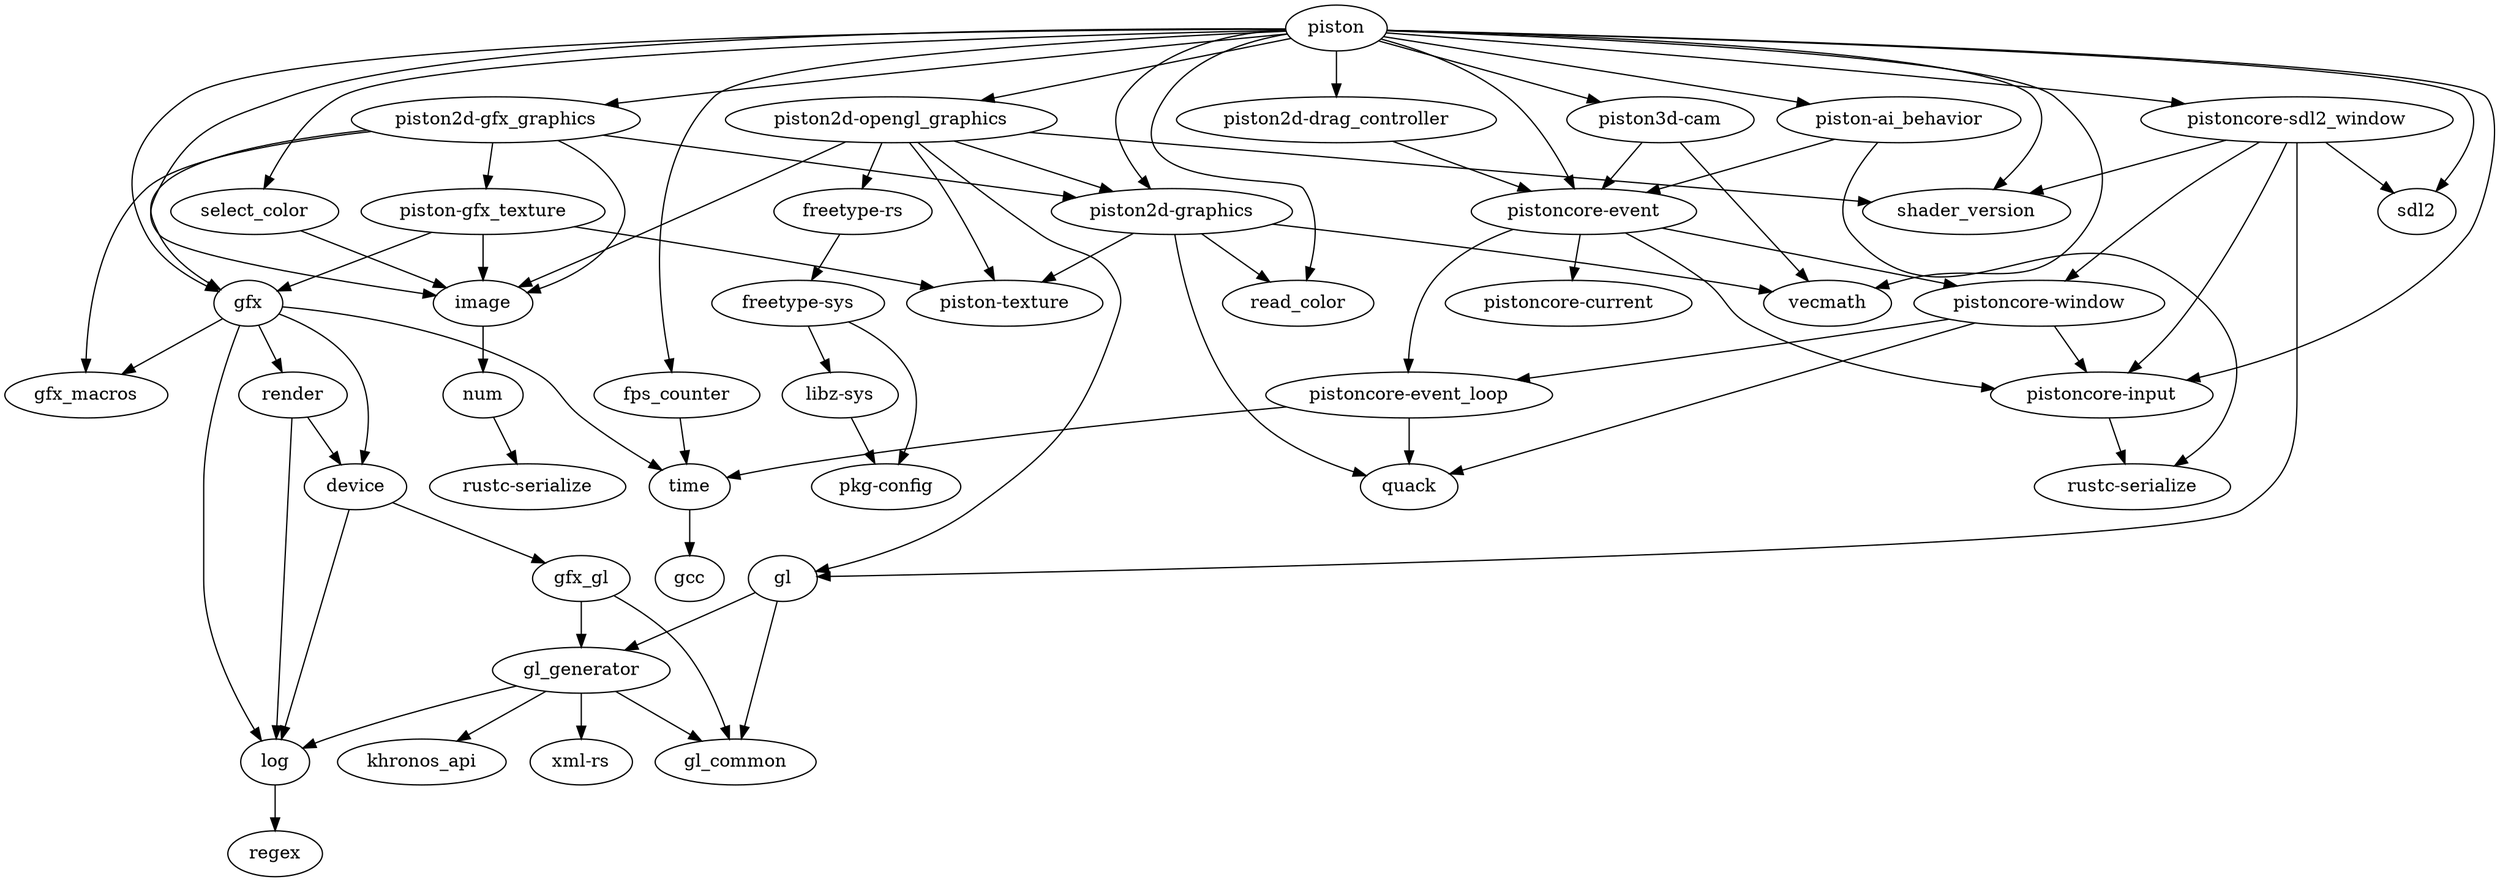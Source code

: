 digraph piston {
    N0[label="piston"];
    N1[label="read_color"];
    N2[label="select_color"];
    N3[label="image"];
    N4[label="regex"];
    N5[label="gfx_macros"];
    N6[label="pistoncore-event"];
    N7[label="pistoncore-current"];
    N8[label="pistoncore-event_loop"];
    N9[label="pistoncore-input"];
    N10[label="pistoncore-window"];
    N11[label="piston-gfx_texture"];
    N12[label="piston-texture"];
    N13[label="gfx"];
    N14[label="gl_common"];
    N15[label="vecmath"];
    N16[label="gfx_gl"];
    N17[label="gl_generator"];
    N18[label="gl"];
    N19[label="fps_counter"];
    N20[label="time"];
    N21[label="sdl2"];
    N22[label="piston2d-opengl_graphics"];
    N23[label="piston2d-graphics"];
    N24[label="shader_version"];
    N25[label="freetype-rs"];
    N26[label="rustc-serialize"];
    N27[label="rustc-serialize"];
    N28[label="gcc"];
    N29[label="piston-ai_behavior"];
    N30[label="log"];
    N31[label="device"];
    N32[label="render"];
    N33[label="num"];
    N34[label="libz-sys"];
    N35[label="pkg-config"];
    N36[label="xml-rs"];
    N37[label="piston2d-drag_controller"];
    N38[label="pistoncore-sdl2_window"];
    N39[label="piston2d-gfx_graphics"];
    N40[label="piston3d-cam"];
    N41[label="freetype-sys"];
    N42[label="quack"];
    N43[label="khronos_api"];
    N2 -> N3[label=""];
    N6 -> N7[label=""];
    N6 -> N8[label=""];
    N6 -> N9[label=""];
    N6 -> N10[label=""];
    N11 -> N12[label=""];
    N11 -> N3[label=""];
    N11 -> N13[label=""];
    N16 -> N14[label=""];
    N16 -> N17[label=""];
    N18 -> N17[label=""];
    N18 -> N14[label=""];
    N19 -> N20[label=""];
    N22 -> N23[label=""];
    N22 -> N24[label=""];
    N22 -> N25[label=""];
    N22 -> N12[label=""];
    N22 -> N3[label=""];
    N22 -> N18[label=""];
    N29 -> N6[label=""];
    N29 -> N27[label=""];
    N13 -> N5[label=""];
    N13 -> N30[label=""];
    N13 -> N31[label=""];
    N13 -> N32[label=""];
    N13 -> N20[label=""];
    N20 -> N28[label=""];
    N3 -> N33[label=""];
    N34 -> N35[label=""];
    N30 -> N4[label=""];
    N37 -> N6[label=""];
    N38 -> N10[label=""];
    N38 -> N21[label=""];
    N38 -> N24[label=""];
    N38 -> N18[label=""];
    N38 -> N9[label=""];
    N39 -> N13[label=""];
    N39 -> N3[label=""];
    N39 -> N5[label=""];
    N39 -> N23[label=""];
    N39 -> N11[label=""];
    N0 -> N29[label=""];
    N0 -> N38[label=""];
    N0 -> N22[label=""];
    N0 -> N40[label=""];
    N0 -> N6[label=""];
    N0 -> N2[label=""];
    N0 -> N21[label=""];
    N0 -> N15[label=""];
    N0 -> N9[label=""];
    N0 -> N24[label=""];
    N0 -> N13[label=""];
    N0 -> N23[label=""];
    N0 -> N19[label=""];
    N0 -> N37[label=""];
    N0 -> N1[label=""];
    N0 -> N39[label=""];
    N0 -> N3[label=""];
    N41 -> N35[label=""];
    N41 -> N34[label=""];
    N8 -> N20[label=""];
    N8 -> N42[label=""];
    N32 -> N30[label=""];
    N32 -> N31[label=""];
    N25 -> N41[label=""];
    N9 -> N27[label=""];
    N31 -> N16[label=""];
    N31 -> N30[label=""];
    N40 -> N6[label=""];
    N40 -> N15[label=""];
    N10 -> N8[label=""];
    N10 -> N42[label=""];
    N10 -> N9[label=""];
    N17 -> N30[label=""];
    N17 -> N43[label=""];
    N17 -> N36[label=""];
    N17 -> N14[label=""];
    N23 -> N15[label=""];
    N23 -> N42[label=""];
    N23 -> N12[label=""];
    N23 -> N1[label=""];
    N33 -> N26[label=""];
}
